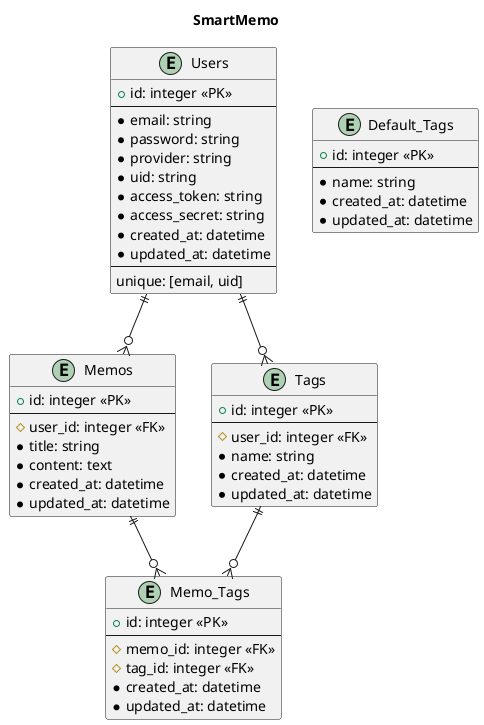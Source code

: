 @startuml SmartMemo
title SmartMemo

entity "Users" as users {
  + id: integer <<PK>>
  --
  * email: string
  * password: string
  * provider: string
  * uid: string
  * access_token: string
  * access_secret: string
  * created_at: datetime
  * updated_at: datetime
  --
  unique: [email, uid]
}

entity "Memos" as memos {
  + id: integer <<PK>>
  --
  # user_id: integer <<FK>>
  * title: string
  * content: text
  * created_at: datetime
  * updated_at: datetime
}

entity "Tags" as tags {
  + id: integer <<PK>>
  --
  # user_id: integer <<FK>>
  * name: string
  * created_at: datetime
  * updated_at: datetime
}

entity "Default_Tags" as default_tags {
  + id: integer <<PK>>
  --
  * name: string
  * created_at: datetime
  * updated_at: datetime
}

entity "Memo_Tags" as memo_tags {
  + id: integer <<PK>>
  --
  # memo_id: integer <<FK>>
  # tag_id: integer <<FK>>
  * created_at: datetime
  * updated_at: datetime
}

users ||--o{ memos
users ||--o{ tags
memos ||--o{ memo_tags
tags ||--o{ memo_tags

@enduml
